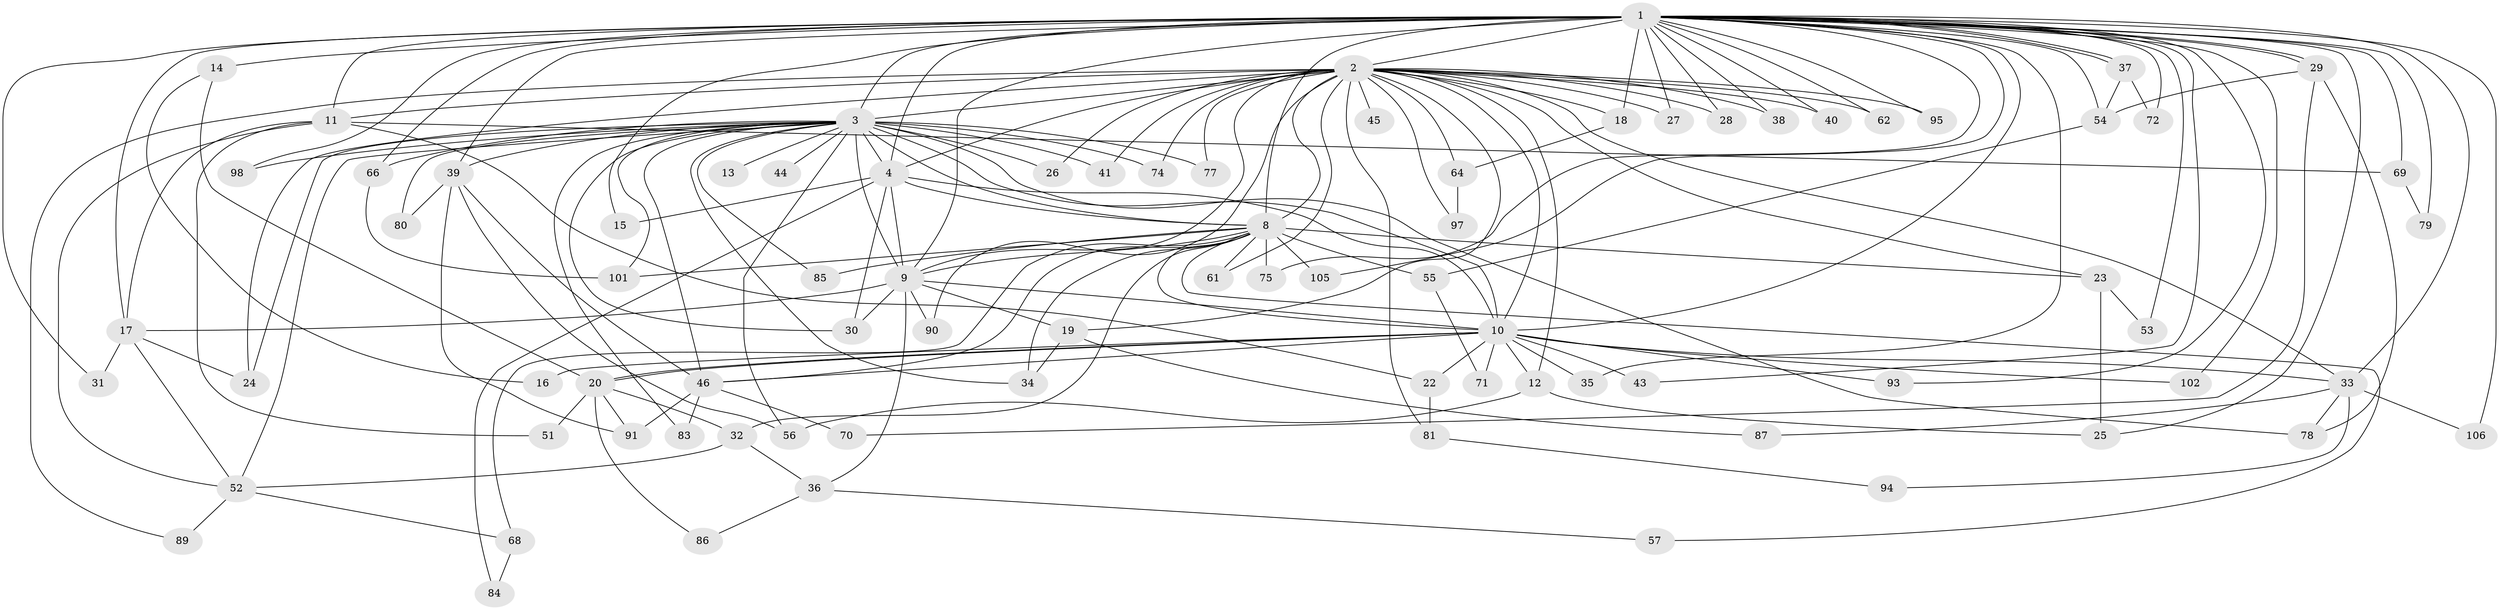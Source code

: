 // original degree distribution, {32: 0.009433962264150943, 15: 0.018867924528301886, 20: 0.018867924528301886, 12: 0.009433962264150943, 28: 0.009433962264150943, 23: 0.009433962264150943, 22: 0.018867924528301886, 7: 0.02830188679245283, 4: 0.12264150943396226, 2: 0.5471698113207547, 6: 0.018867924528301886, 3: 0.16981132075471697, 5: 0.018867924528301886}
// Generated by graph-tools (version 1.1) at 2025/10/02/27/25 16:10:57]
// undirected, 81 vertices, 181 edges
graph export_dot {
graph [start="1"]
  node [color=gray90,style=filled];
  1 [super="+6"];
  2 [super="+5"];
  3 [super="+7"];
  4 [super="+76"];
  8 [super="+21"];
  9 [super="+49"];
  10 [super="+88"];
  11 [super="+99"];
  12;
  13;
  14;
  15;
  16;
  17 [super="+59"];
  18 [super="+96"];
  19 [super="+42"];
  20 [super="+67"];
  22;
  23 [super="+50"];
  24;
  25;
  26;
  27;
  28;
  29;
  30 [super="+92"];
  31 [super="+100"];
  32 [super="+63"];
  33 [super="+73"];
  34;
  35;
  36;
  37;
  38;
  39 [super="+47"];
  40;
  41;
  43;
  44;
  45;
  46 [super="+48"];
  51;
  52 [super="+58"];
  53;
  54 [super="+60"];
  55;
  56 [super="+65"];
  57;
  61;
  62;
  64;
  66;
  68;
  69;
  70;
  71;
  72;
  74;
  75;
  77;
  78 [super="+82"];
  79;
  80;
  81;
  83;
  84;
  85;
  86;
  87;
  89;
  90;
  91 [super="+103"];
  93;
  94;
  95;
  97;
  98;
  101 [super="+104"];
  102;
  105;
  106;
  1 -- 2 [weight=4];
  1 -- 3 [weight=4];
  1 -- 4 [weight=2];
  1 -- 8 [weight=3];
  1 -- 9 [weight=2];
  1 -- 10 [weight=2];
  1 -- 11;
  1 -- 14 [weight=2];
  1 -- 17;
  1 -- 25;
  1 -- 29;
  1 -- 29;
  1 -- 33;
  1 -- 35;
  1 -- 37;
  1 -- 37;
  1 -- 39;
  1 -- 40;
  1 -- 43;
  1 -- 53;
  1 -- 62;
  1 -- 69;
  1 -- 75;
  1 -- 79;
  1 -- 98;
  1 -- 102;
  1 -- 106;
  1 -- 66;
  1 -- 72;
  1 -- 15;
  1 -- 18;
  1 -- 27;
  1 -- 28;
  1 -- 93;
  1 -- 95;
  1 -- 31 [weight=2];
  1 -- 38;
  1 -- 105;
  1 -- 54;
  2 -- 3 [weight=4];
  2 -- 4 [weight=2];
  2 -- 8 [weight=2];
  2 -- 9 [weight=2];
  2 -- 10 [weight=2];
  2 -- 12;
  2 -- 23;
  2 -- 38;
  2 -- 90;
  2 -- 95;
  2 -- 97;
  2 -- 64;
  2 -- 11;
  2 -- 74;
  2 -- 77;
  2 -- 81;
  2 -- 19;
  2 -- 24;
  2 -- 89;
  2 -- 26;
  2 -- 27;
  2 -- 28;
  2 -- 33;
  2 -- 40;
  2 -- 41;
  2 -- 45;
  2 -- 61;
  2 -- 62;
  2 -- 18;
  3 -- 4 [weight=2];
  3 -- 8 [weight=2];
  3 -- 9 [weight=2];
  3 -- 10 [weight=2];
  3 -- 13 [weight=2];
  3 -- 26;
  3 -- 30;
  3 -- 44 [weight=2];
  3 -- 52;
  3 -- 78;
  3 -- 83;
  3 -- 85;
  3 -- 98;
  3 -- 101;
  3 -- 56;
  3 -- 66;
  3 -- 74;
  3 -- 77;
  3 -- 80;
  3 -- 24;
  3 -- 34;
  3 -- 39;
  3 -- 41;
  3 -- 46;
  4 -- 8;
  4 -- 9;
  4 -- 10 [weight=2];
  4 -- 15;
  4 -- 84;
  4 -- 30;
  8 -- 9;
  8 -- 10;
  8 -- 23;
  8 -- 32;
  8 -- 34;
  8 -- 46;
  8 -- 55;
  8 -- 57;
  8 -- 61;
  8 -- 68;
  8 -- 75;
  8 -- 85;
  8 -- 105;
  8 -- 101;
  9 -- 10;
  9 -- 17;
  9 -- 19;
  9 -- 30 [weight=2];
  9 -- 36;
  9 -- 90;
  10 -- 12;
  10 -- 16;
  10 -- 20;
  10 -- 20;
  10 -- 22;
  10 -- 35;
  10 -- 43;
  10 -- 71;
  10 -- 93;
  10 -- 102;
  10 -- 46;
  10 -- 33;
  11 -- 22;
  11 -- 51;
  11 -- 69;
  11 -- 17;
  11 -- 52;
  12 -- 25;
  12 -- 56;
  14 -- 16;
  14 -- 20;
  17 -- 31;
  17 -- 52;
  17 -- 24;
  18 -- 64;
  19 -- 87;
  19 -- 34;
  20 -- 32;
  20 -- 51;
  20 -- 86;
  20 -- 91;
  22 -- 81;
  23 -- 53;
  23 -- 25;
  29 -- 54;
  29 -- 70;
  29 -- 78;
  32 -- 36;
  32 -- 52;
  33 -- 87;
  33 -- 94;
  33 -- 106;
  33 -- 78;
  36 -- 57;
  36 -- 86;
  37 -- 72;
  37 -- 54;
  39 -- 46;
  39 -- 56;
  39 -- 80;
  39 -- 91;
  46 -- 70;
  46 -- 83;
  46 -- 91;
  52 -- 68;
  52 -- 89;
  54 -- 55;
  55 -- 71;
  64 -- 97;
  66 -- 101;
  68 -- 84;
  69 -- 79;
  81 -- 94;
}
